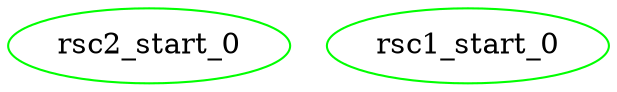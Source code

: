 digraph "g" {
	size = "30,30"
"rsc2_start_0" [ tooltip="node1" color="green" fontcolor="black" ]
"rsc1_start_0" [ tooltip="node2" color="green" fontcolor="black" ]
}
